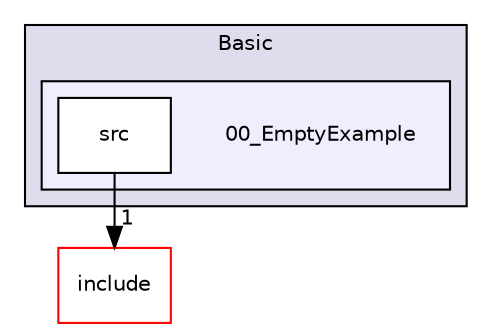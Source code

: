 digraph "00_EmptyExample" {
  compound=true
  node [ fontsize="10", fontname="Helvetica"];
  edge [ labelfontsize="10", labelfontname="Helvetica"];
  subgraph clusterdir_9fd43cbf431ad4345d64cbab9841c2b6 {
    graph [ bgcolor="#ddddee", pencolor="black", label="Basic" fontname="Helvetica", fontsize="10", URL="dir_9fd43cbf431ad4345d64cbab9841c2b6.html"]
  subgraph clusterdir_90785cb708cde42464c41534c9c657b7 {
    graph [ bgcolor="#eeeeff", pencolor="black", label="" URL="dir_90785cb708cde42464c41534c9c657b7.html"];
    dir_90785cb708cde42464c41534c9c657b7 [shape=plaintext label="00_EmptyExample"];
  dir_13318d41d6522b6a6cb3dbd503eb3f3b [shape=box label="src" fillcolor="white" style="filled" URL="dir_13318d41d6522b6a6cb3dbd503eb3f3b.html"];
  }
  }
  dir_d44c64559bbebec7f509842c48db8b23 [shape=box label="include" fillcolor="white" style="filled" color="red" URL="dir_d44c64559bbebec7f509842c48db8b23.html"];
  dir_13318d41d6522b6a6cb3dbd503eb3f3b->dir_d44c64559bbebec7f509842c48db8b23 [headlabel="1", labeldistance=1.5 headhref="dir_000010_000021.html"];
}
